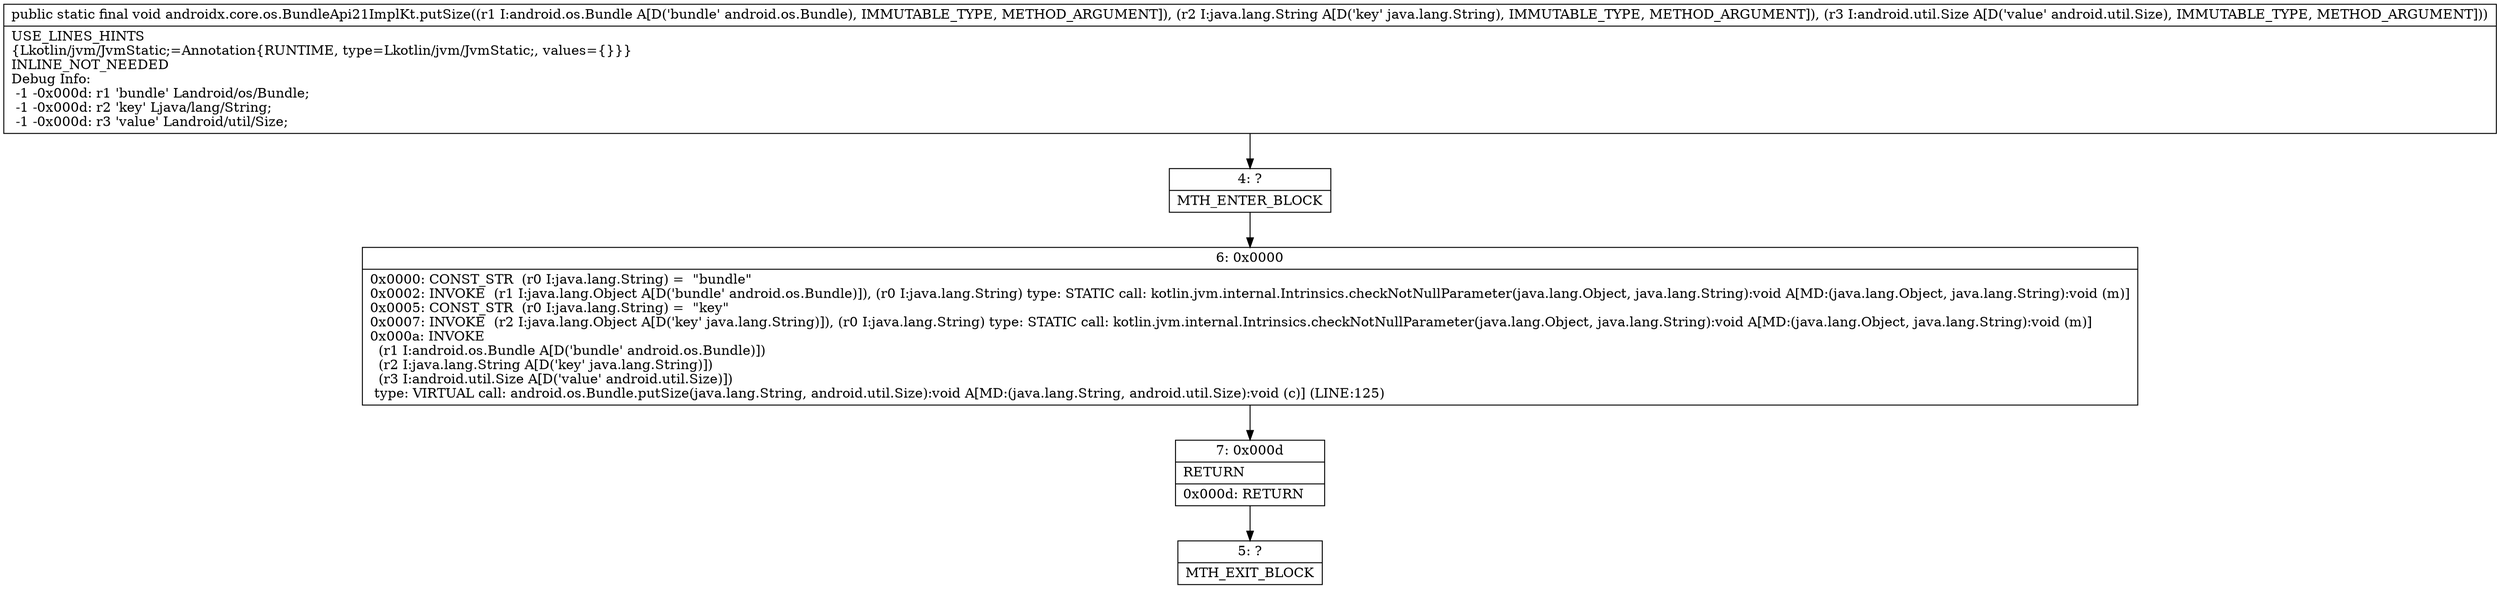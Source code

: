digraph "CFG forandroidx.core.os.BundleApi21ImplKt.putSize(Landroid\/os\/Bundle;Ljava\/lang\/String;Landroid\/util\/Size;)V" {
Node_4 [shape=record,label="{4\:\ ?|MTH_ENTER_BLOCK\l}"];
Node_6 [shape=record,label="{6\:\ 0x0000|0x0000: CONST_STR  (r0 I:java.lang.String) =  \"bundle\" \l0x0002: INVOKE  (r1 I:java.lang.Object A[D('bundle' android.os.Bundle)]), (r0 I:java.lang.String) type: STATIC call: kotlin.jvm.internal.Intrinsics.checkNotNullParameter(java.lang.Object, java.lang.String):void A[MD:(java.lang.Object, java.lang.String):void (m)]\l0x0005: CONST_STR  (r0 I:java.lang.String) =  \"key\" \l0x0007: INVOKE  (r2 I:java.lang.Object A[D('key' java.lang.String)]), (r0 I:java.lang.String) type: STATIC call: kotlin.jvm.internal.Intrinsics.checkNotNullParameter(java.lang.Object, java.lang.String):void A[MD:(java.lang.Object, java.lang.String):void (m)]\l0x000a: INVOKE  \l  (r1 I:android.os.Bundle A[D('bundle' android.os.Bundle)])\l  (r2 I:java.lang.String A[D('key' java.lang.String)])\l  (r3 I:android.util.Size A[D('value' android.util.Size)])\l type: VIRTUAL call: android.os.Bundle.putSize(java.lang.String, android.util.Size):void A[MD:(java.lang.String, android.util.Size):void (c)] (LINE:125)\l}"];
Node_7 [shape=record,label="{7\:\ 0x000d|RETURN\l|0x000d: RETURN   \l}"];
Node_5 [shape=record,label="{5\:\ ?|MTH_EXIT_BLOCK\l}"];
MethodNode[shape=record,label="{public static final void androidx.core.os.BundleApi21ImplKt.putSize((r1 I:android.os.Bundle A[D('bundle' android.os.Bundle), IMMUTABLE_TYPE, METHOD_ARGUMENT]), (r2 I:java.lang.String A[D('key' java.lang.String), IMMUTABLE_TYPE, METHOD_ARGUMENT]), (r3 I:android.util.Size A[D('value' android.util.Size), IMMUTABLE_TYPE, METHOD_ARGUMENT]))  | USE_LINES_HINTS\l\{Lkotlin\/jvm\/JvmStatic;=Annotation\{RUNTIME, type=Lkotlin\/jvm\/JvmStatic;, values=\{\}\}\}\lINLINE_NOT_NEEDED\lDebug Info:\l  \-1 \-0x000d: r1 'bundle' Landroid\/os\/Bundle;\l  \-1 \-0x000d: r2 'key' Ljava\/lang\/String;\l  \-1 \-0x000d: r3 'value' Landroid\/util\/Size;\l}"];
MethodNode -> Node_4;Node_4 -> Node_6;
Node_6 -> Node_7;
Node_7 -> Node_5;
}

